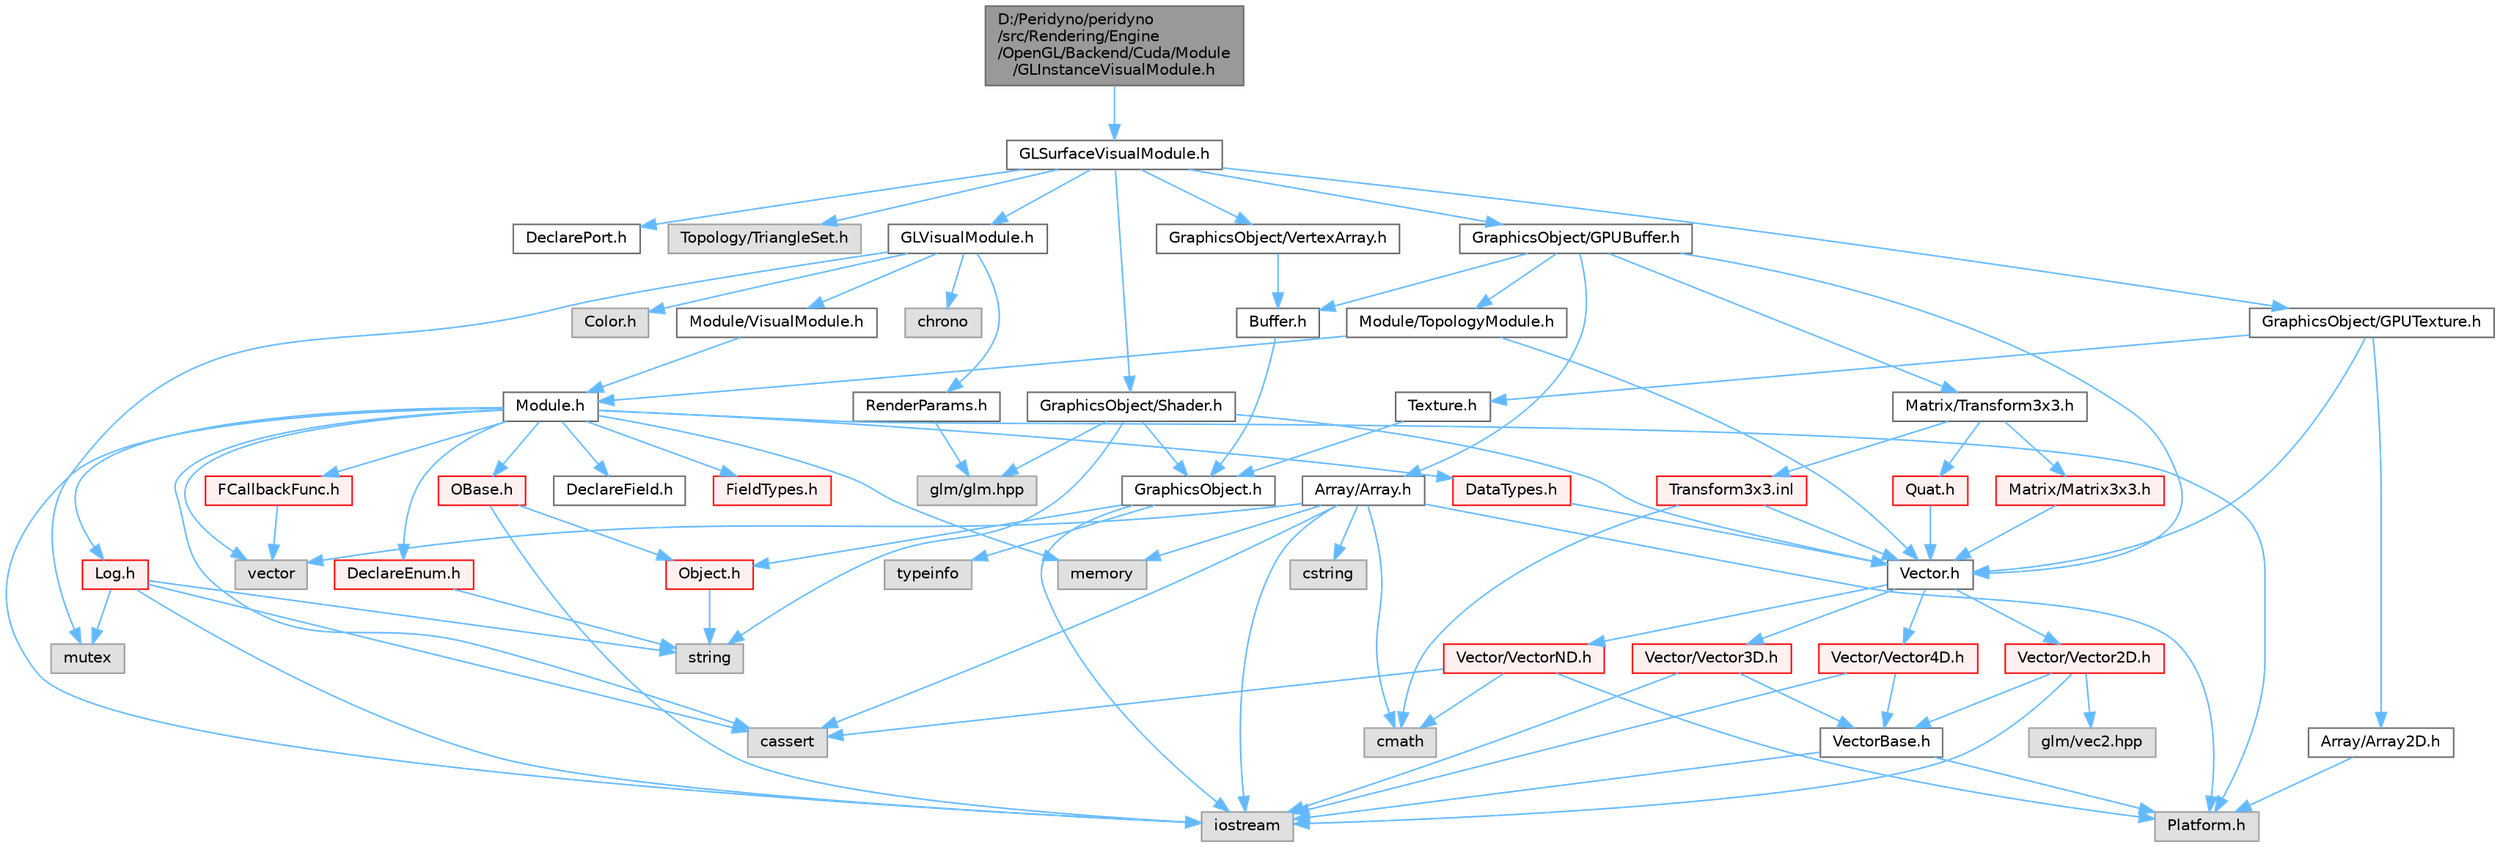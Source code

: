 digraph "D:/Peridyno/peridyno/src/Rendering/Engine/OpenGL/Backend/Cuda/Module/GLInstanceVisualModule.h"
{
 // LATEX_PDF_SIZE
  bgcolor="transparent";
  edge [fontname=Helvetica,fontsize=10,labelfontname=Helvetica,labelfontsize=10];
  node [fontname=Helvetica,fontsize=10,shape=box,height=0.2,width=0.4];
  Node1 [id="Node000001",label="D:/Peridyno/peridyno\l/src/Rendering/Engine\l/OpenGL/Backend/Cuda/Module\l/GLInstanceVisualModule.h",height=0.2,width=0.4,color="gray40", fillcolor="grey60", style="filled", fontcolor="black",tooltip=" "];
  Node1 -> Node2 [id="edge1_Node000001_Node000002",color="steelblue1",style="solid",tooltip=" "];
  Node2 [id="Node000002",label="GLSurfaceVisualModule.h",height=0.2,width=0.4,color="grey40", fillcolor="white", style="filled",URL="$_g_l_surface_visual_module_8h.html",tooltip=" "];
  Node2 -> Node3 [id="edge2_Node000002_Node000003",color="steelblue1",style="solid",tooltip=" "];
  Node3 [id="Node000003",label="DeclarePort.h",height=0.2,width=0.4,color="grey40", fillcolor="white", style="filled",URL="$_declare_port_8h.html",tooltip=" "];
  Node2 -> Node4 [id="edge3_Node000002_Node000004",color="steelblue1",style="solid",tooltip=" "];
  Node4 [id="Node000004",label="Topology/TriangleSet.h",height=0.2,width=0.4,color="grey60", fillcolor="#E0E0E0", style="filled",tooltip=" "];
  Node2 -> Node5 [id="edge4_Node000002_Node000005",color="steelblue1",style="solid",tooltip=" "];
  Node5 [id="Node000005",label="GLVisualModule.h",height=0.2,width=0.4,color="grey40", fillcolor="white", style="filled",URL="$_g_l_visual_module_8h.html",tooltip=" "];
  Node5 -> Node6 [id="edge5_Node000005_Node000006",color="steelblue1",style="solid",tooltip=" "];
  Node6 [id="Node000006",label="chrono",height=0.2,width=0.4,color="grey60", fillcolor="#E0E0E0", style="filled",tooltip=" "];
  Node5 -> Node7 [id="edge6_Node000005_Node000007",color="steelblue1",style="solid",tooltip=" "];
  Node7 [id="Node000007",label="mutex",height=0.2,width=0.4,color="grey60", fillcolor="#E0E0E0", style="filled",tooltip=" "];
  Node5 -> Node8 [id="edge7_Node000005_Node000008",color="steelblue1",style="solid",tooltip=" "];
  Node8 [id="Node000008",label="Module/VisualModule.h",height=0.2,width=0.4,color="grey40", fillcolor="white", style="filled",URL="$_visual_module_8h.html",tooltip=" "];
  Node8 -> Node9 [id="edge8_Node000008_Node000009",color="steelblue1",style="solid",tooltip=" "];
  Node9 [id="Node000009",label="Module.h",height=0.2,width=0.4,color="grey40", fillcolor="white", style="filled",URL="$_module_8h.html",tooltip=" "];
  Node9 -> Node10 [id="edge9_Node000009_Node000010",color="steelblue1",style="solid",tooltip=" "];
  Node10 [id="Node000010",label="Platform.h",height=0.2,width=0.4,color="grey60", fillcolor="#E0E0E0", style="filled",tooltip=" "];
  Node9 -> Node11 [id="edge10_Node000009_Node000011",color="steelblue1",style="solid",tooltip=" "];
  Node11 [id="Node000011",label="memory",height=0.2,width=0.4,color="grey60", fillcolor="#E0E0E0", style="filled",tooltip=" "];
  Node9 -> Node12 [id="edge11_Node000009_Node000012",color="steelblue1",style="solid",tooltip=" "];
  Node12 [id="Node000012",label="vector",height=0.2,width=0.4,color="grey60", fillcolor="#E0E0E0", style="filled",tooltip=" "];
  Node9 -> Node13 [id="edge12_Node000009_Node000013",color="steelblue1",style="solid",tooltip=" "];
  Node13 [id="Node000013",label="cassert",height=0.2,width=0.4,color="grey60", fillcolor="#E0E0E0", style="filled",tooltip=" "];
  Node9 -> Node14 [id="edge13_Node000009_Node000014",color="steelblue1",style="solid",tooltip=" "];
  Node14 [id="Node000014",label="iostream",height=0.2,width=0.4,color="grey60", fillcolor="#E0E0E0", style="filled",tooltip=" "];
  Node9 -> Node15 [id="edge14_Node000009_Node000015",color="steelblue1",style="solid",tooltip=" "];
  Node15 [id="Node000015",label="OBase.h",height=0.2,width=0.4,color="red", fillcolor="#FFF0F0", style="filled",URL="$_o_base_8h.html",tooltip=" "];
  Node15 -> Node14 [id="edge15_Node000015_Node000014",color="steelblue1",style="solid",tooltip=" "];
  Node15 -> Node22 [id="edge16_Node000015_Node000022",color="steelblue1",style="solid",tooltip=" "];
  Node22 [id="Node000022",label="Object.h",height=0.2,width=0.4,color="red", fillcolor="#FFF0F0", style="filled",URL="$_object_8h.html",tooltip=" "];
  Node22 -> Node19 [id="edge17_Node000022_Node000019",color="steelblue1",style="solid",tooltip=" "];
  Node19 [id="Node000019",label="string",height=0.2,width=0.4,color="grey60", fillcolor="#E0E0E0", style="filled",tooltip=" "];
  Node9 -> Node25 [id="edge18_Node000009_Node000025",color="steelblue1",style="solid",tooltip=" "];
  Node25 [id="Node000025",label="Log.h",height=0.2,width=0.4,color="red", fillcolor="#FFF0F0", style="filled",URL="$_log_8h.html",tooltip=" "];
  Node25 -> Node7 [id="edge19_Node000025_Node000007",color="steelblue1",style="solid",tooltip=" "];
  Node25 -> Node19 [id="edge20_Node000025_Node000019",color="steelblue1",style="solid",tooltip=" "];
  Node25 -> Node14 [id="edge21_Node000025_Node000014",color="steelblue1",style="solid",tooltip=" "];
  Node25 -> Node13 [id="edge22_Node000025_Node000013",color="steelblue1",style="solid",tooltip=" "];
  Node9 -> Node33 [id="edge23_Node000009_Node000033",color="steelblue1",style="solid",tooltip=" "];
  Node33 [id="Node000033",label="DataTypes.h",height=0.2,width=0.4,color="red", fillcolor="#FFF0F0", style="filled",URL="$_data_types_8h.html",tooltip=" "];
  Node33 -> Node34 [id="edge24_Node000033_Node000034",color="steelblue1",style="solid",tooltip=" "];
  Node34 [id="Node000034",label="Vector.h",height=0.2,width=0.4,color="grey40", fillcolor="white", style="filled",URL="$_vector_8h.html",tooltip=" "];
  Node34 -> Node35 [id="edge25_Node000034_Node000035",color="steelblue1",style="solid",tooltip=" "];
  Node35 [id="Node000035",label="Vector/Vector2D.h",height=0.2,width=0.4,color="red", fillcolor="#FFF0F0", style="filled",URL="$_vector2_d_8h.html",tooltip=" "];
  Node35 -> Node36 [id="edge26_Node000035_Node000036",color="steelblue1",style="solid",tooltip=" "];
  Node36 [id="Node000036",label="glm/vec2.hpp",height=0.2,width=0.4,color="grey60", fillcolor="#E0E0E0", style="filled",tooltip=" "];
  Node35 -> Node14 [id="edge27_Node000035_Node000014",color="steelblue1",style="solid",tooltip=" "];
  Node35 -> Node37 [id="edge28_Node000035_Node000037",color="steelblue1",style="solid",tooltip=" "];
  Node37 [id="Node000037",label="VectorBase.h",height=0.2,width=0.4,color="grey40", fillcolor="white", style="filled",URL="$_vector_base_8h.html",tooltip=" "];
  Node37 -> Node14 [id="edge29_Node000037_Node000014",color="steelblue1",style="solid",tooltip=" "];
  Node37 -> Node10 [id="edge30_Node000037_Node000010",color="steelblue1",style="solid",tooltip=" "];
  Node34 -> Node41 [id="edge31_Node000034_Node000041",color="steelblue1",style="solid",tooltip=" "];
  Node41 [id="Node000041",label="Vector/Vector3D.h",height=0.2,width=0.4,color="red", fillcolor="#FFF0F0", style="filled",URL="$_vector3_d_8h.html",tooltip=" "];
  Node41 -> Node14 [id="edge32_Node000041_Node000014",color="steelblue1",style="solid",tooltip=" "];
  Node41 -> Node37 [id="edge33_Node000041_Node000037",color="steelblue1",style="solid",tooltip=" "];
  Node34 -> Node44 [id="edge34_Node000034_Node000044",color="steelblue1",style="solid",tooltip=" "];
  Node44 [id="Node000044",label="Vector/Vector4D.h",height=0.2,width=0.4,color="red", fillcolor="#FFF0F0", style="filled",URL="$_vector4_d_8h.html",tooltip=" "];
  Node44 -> Node14 [id="edge35_Node000044_Node000014",color="steelblue1",style="solid",tooltip=" "];
  Node44 -> Node37 [id="edge36_Node000044_Node000037",color="steelblue1",style="solid",tooltip=" "];
  Node34 -> Node47 [id="edge37_Node000034_Node000047",color="steelblue1",style="solid",tooltip=" "];
  Node47 [id="Node000047",label="Vector/VectorND.h",height=0.2,width=0.4,color="red", fillcolor="#FFF0F0", style="filled",URL="$_vector_n_d_8h.html",tooltip=" "];
  Node47 -> Node52 [id="edge38_Node000047_Node000052",color="steelblue1",style="solid",tooltip=" "];
  Node52 [id="Node000052",label="cmath",height=0.2,width=0.4,color="grey60", fillcolor="#E0E0E0", style="filled",tooltip=" "];
  Node47 -> Node13 [id="edge39_Node000047_Node000013",color="steelblue1",style="solid",tooltip=" "];
  Node47 -> Node10 [id="edge40_Node000047_Node000010",color="steelblue1",style="solid",tooltip=" "];
  Node9 -> Node74 [id="edge41_Node000009_Node000074",color="steelblue1",style="solid",tooltip=" "];
  Node74 [id="Node000074",label="DeclareEnum.h",height=0.2,width=0.4,color="red", fillcolor="#FFF0F0", style="filled",URL="$_declare_enum_8h.html",tooltip=" "];
  Node74 -> Node19 [id="edge42_Node000074_Node000019",color="steelblue1",style="solid",tooltip=" "];
  Node9 -> Node89 [id="edge43_Node000009_Node000089",color="steelblue1",style="solid",tooltip=" "];
  Node89 [id="Node000089",label="DeclareField.h",height=0.2,width=0.4,color="grey40", fillcolor="white", style="filled",URL="$_declare_field_8h.html",tooltip=" "];
  Node9 -> Node90 [id="edge44_Node000009_Node000090",color="steelblue1",style="solid",tooltip=" "];
  Node90 [id="Node000090",label="FCallbackFunc.h",height=0.2,width=0.4,color="red", fillcolor="#FFF0F0", style="filled",URL="$_f_callback_func_8h.html",tooltip=" "];
  Node90 -> Node12 [id="edge45_Node000090_Node000012",color="steelblue1",style="solid",tooltip=" "];
  Node9 -> Node91 [id="edge46_Node000009_Node000091",color="steelblue1",style="solid",tooltip=" "];
  Node91 [id="Node000091",label="FieldTypes.h",height=0.2,width=0.4,color="red", fillcolor="#FFF0F0", style="filled",URL="$_field_types_8h.html",tooltip=" "];
  Node5 -> Node93 [id="edge47_Node000005_Node000093",color="steelblue1",style="solid",tooltip=" "];
  Node93 [id="Node000093",label="Color.h",height=0.2,width=0.4,color="grey60", fillcolor="#E0E0E0", style="filled",tooltip=" "];
  Node5 -> Node94 [id="edge48_Node000005_Node000094",color="steelblue1",style="solid",tooltip=" "];
  Node94 [id="Node000094",label="RenderParams.h",height=0.2,width=0.4,color="grey40", fillcolor="white", style="filled",URL="$_render_params_8h.html",tooltip=" "];
  Node94 -> Node87 [id="edge49_Node000094_Node000087",color="steelblue1",style="solid",tooltip=" "];
  Node87 [id="Node000087",label="glm/glm.hpp",height=0.2,width=0.4,color="grey60", fillcolor="#E0E0E0", style="filled",tooltip=" "];
  Node2 -> Node95 [id="edge50_Node000002_Node000095",color="steelblue1",style="solid",tooltip=" "];
  Node95 [id="Node000095",label="GraphicsObject/GPUBuffer.h",height=0.2,width=0.4,color="grey40", fillcolor="white", style="filled",URL="$_g_p_u_buffer_8h.html",tooltip=" "];
  Node95 -> Node96 [id="edge51_Node000095_Node000096",color="steelblue1",style="solid",tooltip=" "];
  Node96 [id="Node000096",label="Buffer.h",height=0.2,width=0.4,color="grey40", fillcolor="white", style="filled",URL="$_buffer_8h.html",tooltip=" "];
  Node96 -> Node97 [id="edge52_Node000096_Node000097",color="steelblue1",style="solid",tooltip=" "];
  Node97 [id="Node000097",label="GraphicsObject.h",height=0.2,width=0.4,color="grey40", fillcolor="white", style="filled",URL="$_graphics_object_8h.html",tooltip=" "];
  Node97 -> Node18 [id="edge53_Node000097_Node000018",color="steelblue1",style="solid",tooltip=" "];
  Node18 [id="Node000018",label="typeinfo",height=0.2,width=0.4,color="grey60", fillcolor="#E0E0E0", style="filled",tooltip=" "];
  Node97 -> Node14 [id="edge54_Node000097_Node000014",color="steelblue1",style="solid",tooltip=" "];
  Node97 -> Node22 [id="edge55_Node000097_Node000022",color="steelblue1",style="solid",tooltip=" "];
  Node95 -> Node78 [id="edge56_Node000095_Node000078",color="steelblue1",style="solid",tooltip=" "];
  Node78 [id="Node000078",label="Array/Array.h",height=0.2,width=0.4,color="grey40", fillcolor="white", style="filled",URL="$_array_8h.html",tooltip=" "];
  Node78 -> Node10 [id="edge57_Node000078_Node000010",color="steelblue1",style="solid",tooltip=" "];
  Node78 -> Node13 [id="edge58_Node000078_Node000013",color="steelblue1",style="solid",tooltip=" "];
  Node78 -> Node12 [id="edge59_Node000078_Node000012",color="steelblue1",style="solid",tooltip=" "];
  Node78 -> Node14 [id="edge60_Node000078_Node000014",color="steelblue1",style="solid",tooltip=" "];
  Node78 -> Node79 [id="edge61_Node000078_Node000079",color="steelblue1",style="solid",tooltip=" "];
  Node79 [id="Node000079",label="cstring",height=0.2,width=0.4,color="grey60", fillcolor="#E0E0E0", style="filled",tooltip=" "];
  Node78 -> Node11 [id="edge62_Node000078_Node000011",color="steelblue1",style="solid",tooltip=" "];
  Node78 -> Node52 [id="edge63_Node000078_Node000052",color="steelblue1",style="solid",tooltip=" "];
  Node95 -> Node34 [id="edge64_Node000095_Node000034",color="steelblue1",style="solid",tooltip=" "];
  Node95 -> Node65 [id="edge65_Node000095_Node000065",color="steelblue1",style="solid",tooltip=" "];
  Node65 [id="Node000065",label="Matrix/Transform3x3.h",height=0.2,width=0.4,color="grey40", fillcolor="white", style="filled",URL="$_transform3x3_8h.html",tooltip=" "];
  Node65 -> Node66 [id="edge66_Node000065_Node000066",color="steelblue1",style="solid",tooltip=" "];
  Node66 [id="Node000066",label="Quat.h",height=0.2,width=0.4,color="red", fillcolor="#FFF0F0", style="filled",URL="$_quat_8h.html",tooltip="Implementation of quaternion."];
  Node66 -> Node34 [id="edge67_Node000066_Node000034",color="steelblue1",style="solid",tooltip=" "];
  Node65 -> Node59 [id="edge68_Node000065_Node000059",color="steelblue1",style="solid",tooltip=" "];
  Node59 [id="Node000059",label="Matrix/Matrix3x3.h",height=0.2,width=0.4,color="red", fillcolor="#FFF0F0", style="filled",URL="$_matrix3x3_8h.html",tooltip=" "];
  Node59 -> Node34 [id="edge69_Node000059_Node000034",color="steelblue1",style="solid",tooltip=" "];
  Node65 -> Node69 [id="edge70_Node000065_Node000069",color="steelblue1",style="solid",tooltip=" "];
  Node69 [id="Node000069",label="Transform3x3.inl",height=0.2,width=0.4,color="red", fillcolor="#FFF0F0", style="filled",URL="$_transform3x3_8inl.html",tooltip=" "];
  Node69 -> Node52 [id="edge71_Node000069_Node000052",color="steelblue1",style="solid",tooltip=" "];
  Node69 -> Node34 [id="edge72_Node000069_Node000034",color="steelblue1",style="solid",tooltip=" "];
  Node95 -> Node98 [id="edge73_Node000095_Node000098",color="steelblue1",style="solid",tooltip=" "];
  Node98 [id="Node000098",label="Module/TopologyModule.h",height=0.2,width=0.4,color="grey40", fillcolor="white", style="filled",URL="$_topology_module_8h.html",tooltip=" "];
  Node98 -> Node34 [id="edge74_Node000098_Node000034",color="steelblue1",style="solid",tooltip=" "];
  Node98 -> Node9 [id="edge75_Node000098_Node000009",color="steelblue1",style="solid",tooltip=" "];
  Node2 -> Node99 [id="edge76_Node000002_Node000099",color="steelblue1",style="solid",tooltip=" "];
  Node99 [id="Node000099",label="GraphicsObject/GPUTexture.h",height=0.2,width=0.4,color="grey40", fillcolor="white", style="filled",URL="$_g_p_u_texture_8h.html",tooltip=" "];
  Node99 -> Node100 [id="edge77_Node000099_Node000100",color="steelblue1",style="solid",tooltip=" "];
  Node100 [id="Node000100",label="Texture.h",height=0.2,width=0.4,color="grey40", fillcolor="white", style="filled",URL="$_texture_8h.html",tooltip=" "];
  Node100 -> Node97 [id="edge78_Node000100_Node000097",color="steelblue1",style="solid",tooltip=" "];
  Node99 -> Node34 [id="edge79_Node000099_Node000034",color="steelblue1",style="solid",tooltip=" "];
  Node99 -> Node80 [id="edge80_Node000099_Node000080",color="steelblue1",style="solid",tooltip=" "];
  Node80 [id="Node000080",label="Array/Array2D.h",height=0.2,width=0.4,color="grey40", fillcolor="white", style="filled",URL="$_array2_d_8h.html",tooltip=" "];
  Node80 -> Node10 [id="edge81_Node000080_Node000010",color="steelblue1",style="solid",tooltip=" "];
  Node2 -> Node101 [id="edge82_Node000002_Node000101",color="steelblue1",style="solid",tooltip=" "];
  Node101 [id="Node000101",label="GraphicsObject/VertexArray.h",height=0.2,width=0.4,color="grey40", fillcolor="white", style="filled",URL="$_vertex_array_8h.html",tooltip=" "];
  Node101 -> Node96 [id="edge83_Node000101_Node000096",color="steelblue1",style="solid",tooltip=" "];
  Node2 -> Node102 [id="edge84_Node000002_Node000102",color="steelblue1",style="solid",tooltip=" "];
  Node102 [id="Node000102",label="GraphicsObject/Shader.h",height=0.2,width=0.4,color="grey40", fillcolor="white", style="filled",URL="$_shader_8h.html",tooltip=" "];
  Node102 -> Node97 [id="edge85_Node000102_Node000097",color="steelblue1",style="solid",tooltip=" "];
  Node102 -> Node19 [id="edge86_Node000102_Node000019",color="steelblue1",style="solid",tooltip=" "];
  Node102 -> Node34 [id="edge87_Node000102_Node000034",color="steelblue1",style="solid",tooltip=" "];
  Node102 -> Node87 [id="edge88_Node000102_Node000087",color="steelblue1",style="solid",tooltip=" "];
}
